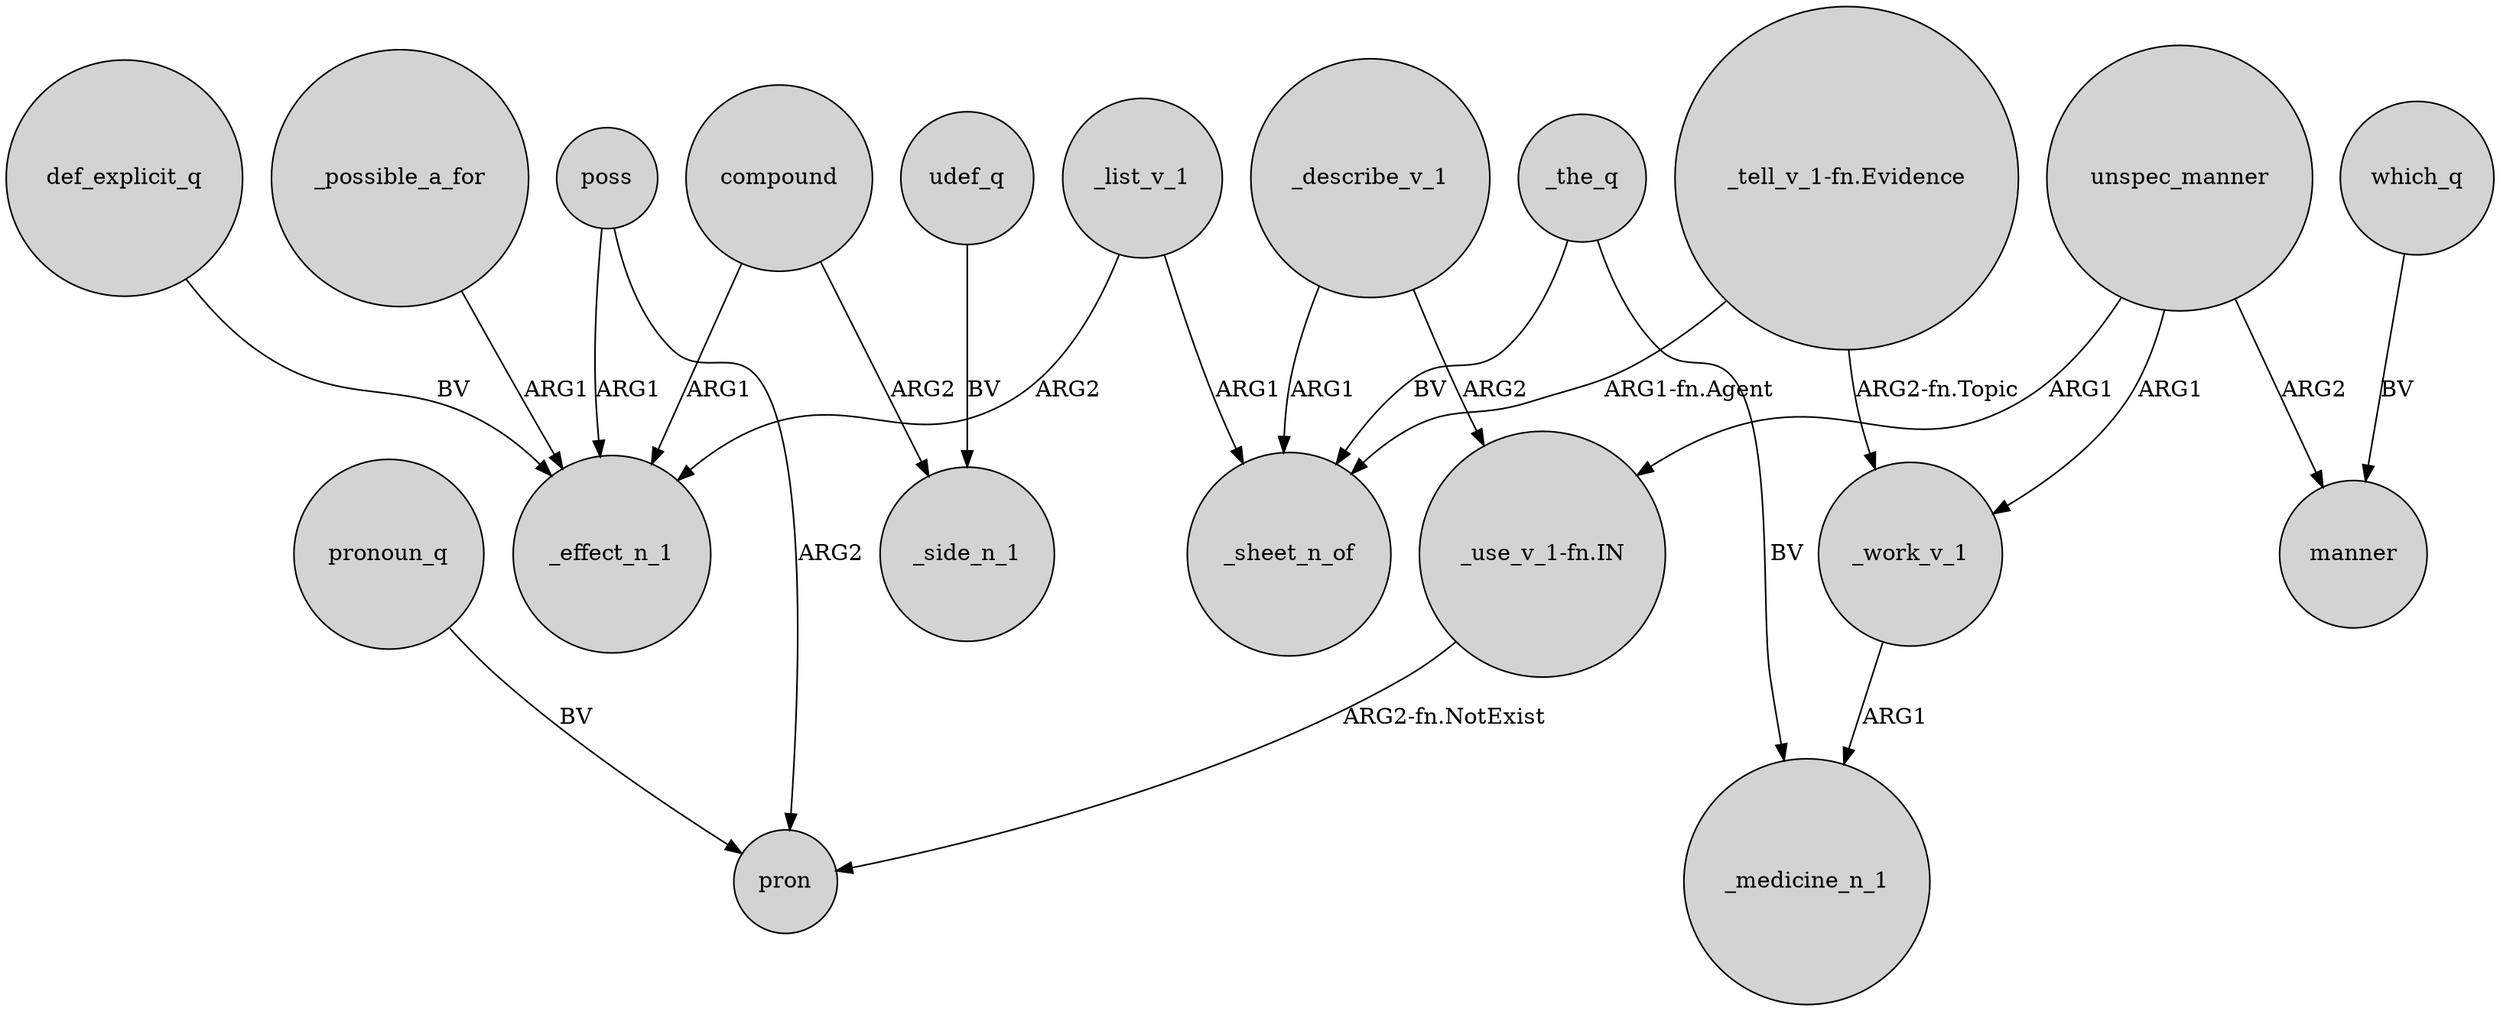 digraph {
	node [shape=circle style=filled]
	_list_v_1 -> _sheet_n_of [label=ARG1]
	_describe_v_1 -> "_use_v_1-fn.IN" [label=ARG2]
	_possible_a_for -> _effect_n_1 [label=ARG1]
	poss -> pron [label=ARG2]
	_the_q -> _sheet_n_of [label=BV]
	unspec_manner -> _work_v_1 [label=ARG1]
	_describe_v_1 -> _sheet_n_of [label=ARG1]
	compound -> _side_n_1 [label=ARG2]
	"_use_v_1-fn.IN" -> pron [label="ARG2-fn.NotExist"]
	which_q -> manner [label=BV]
	udef_q -> _side_n_1 [label=BV]
	_list_v_1 -> _effect_n_1 [label=ARG2]
	pronoun_q -> pron [label=BV]
	"_tell_v_1-fn.Evidence" -> _work_v_1 [label="ARG2-fn.Topic"]
	def_explicit_q -> _effect_n_1 [label=BV]
	poss -> _effect_n_1 [label=ARG1]
	_the_q -> _medicine_n_1 [label=BV]
	"_tell_v_1-fn.Evidence" -> _sheet_n_of [label="ARG1-fn.Agent"]
	unspec_manner -> "_use_v_1-fn.IN" [label=ARG1]
	unspec_manner -> manner [label=ARG2]
	compound -> _effect_n_1 [label=ARG1]
	_work_v_1 -> _medicine_n_1 [label=ARG1]
}
